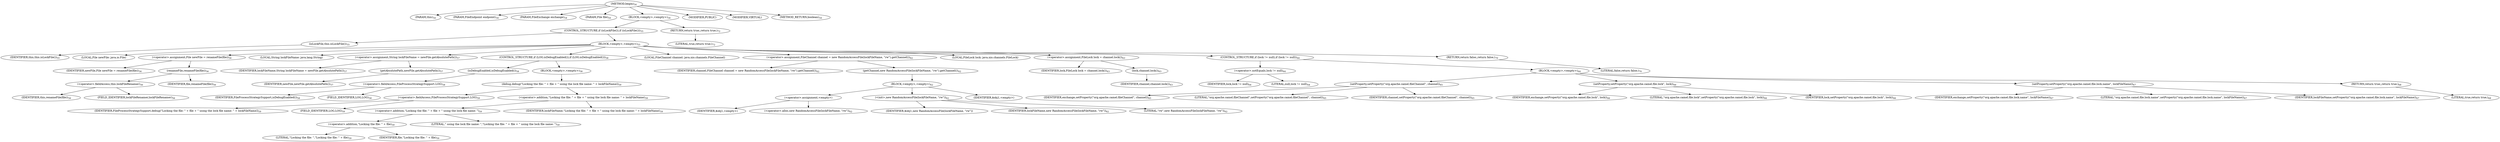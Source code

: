 digraph "begin" {  
"90" [label = <(METHOD,begin)<SUB>54</SUB>> ]
"11" [label = <(PARAM,this)<SUB>54</SUB>> ]
"91" [label = <(PARAM,FileEndpoint endpoint)<SUB>54</SUB>> ]
"92" [label = <(PARAM,FileExchange exchange)<SUB>54</SUB>> ]
"93" [label = <(PARAM,File file)<SUB>54</SUB>> ]
"94" [label = <(BLOCK,&lt;empty&gt;,&lt;empty&gt;)<SUB>54</SUB>> ]
"95" [label = <(CONTROL_STRUCTURE,if (isLockFile()),if (isLockFile()))<SUB>55</SUB>> ]
"96" [label = <(isLockFile,this.isLockFile())<SUB>55</SUB>> ]
"10" [label = <(IDENTIFIER,this,this.isLockFile())<SUB>55</SUB>> ]
"97" [label = <(BLOCK,&lt;empty&gt;,&lt;empty&gt;)<SUB>55</SUB>> ]
"98" [label = <(LOCAL,File newFile: java.io.File)> ]
"99" [label = <(&lt;operator&gt;.assignment,File newFile = renameFile(file))<SUB>56</SUB>> ]
"100" [label = <(IDENTIFIER,newFile,File newFile = renameFile(file))<SUB>56</SUB>> ]
"101" [label = <(renameFile,renameFile(file))<SUB>56</SUB>> ]
"102" [label = <(&lt;operator&gt;.fieldAccess,this.lockFileRenamer)<SUB>56</SUB>> ]
"103" [label = <(IDENTIFIER,this,renameFile(file))<SUB>56</SUB>> ]
"104" [label = <(FIELD_IDENTIFIER,lockFileRenamer,lockFileRenamer)<SUB>56</SUB>> ]
"105" [label = <(IDENTIFIER,file,renameFile(file))<SUB>56</SUB>> ]
"106" [label = <(LOCAL,String lockFileName: java.lang.String)> ]
"107" [label = <(&lt;operator&gt;.assignment,String lockFileName = newFile.getAbsolutePath())<SUB>57</SUB>> ]
"108" [label = <(IDENTIFIER,lockFileName,String lockFileName = newFile.getAbsolutePath())<SUB>57</SUB>> ]
"109" [label = <(getAbsolutePath,newFile.getAbsolutePath())<SUB>57</SUB>> ]
"110" [label = <(IDENTIFIER,newFile,newFile.getAbsolutePath())<SUB>57</SUB>> ]
"111" [label = <(CONTROL_STRUCTURE,if (LOG.isDebugEnabled()),if (LOG.isDebugEnabled()))<SUB>58</SUB>> ]
"112" [label = <(isDebugEnabled,isDebugEnabled())<SUB>58</SUB>> ]
"113" [label = <(&lt;operator&gt;.fieldAccess,FileProcessStrategySupport.LOG)<SUB>58</SUB>> ]
"114" [label = <(IDENTIFIER,FileProcessStrategySupport,isDebugEnabled())<SUB>58</SUB>> ]
"115" [label = <(FIELD_IDENTIFIER,LOG,LOG)<SUB>58</SUB>> ]
"116" [label = <(BLOCK,&lt;empty&gt;,&lt;empty&gt;)<SUB>58</SUB>> ]
"117" [label = <(debug,debug(&quot;Locking the file: &quot; + file + &quot; using the lock file name: &quot; + lockFileName))<SUB>59</SUB>> ]
"118" [label = <(&lt;operator&gt;.fieldAccess,FileProcessStrategySupport.LOG)<SUB>59</SUB>> ]
"119" [label = <(IDENTIFIER,FileProcessStrategySupport,debug(&quot;Locking the file: &quot; + file + &quot; using the lock file name: &quot; + lockFileName))<SUB>59</SUB>> ]
"120" [label = <(FIELD_IDENTIFIER,LOG,LOG)<SUB>59</SUB>> ]
"121" [label = <(&lt;operator&gt;.addition,&quot;Locking the file: &quot; + file + &quot; using the lock file name: &quot; + lockFileName)<SUB>59</SUB>> ]
"122" [label = <(&lt;operator&gt;.addition,&quot;Locking the file: &quot; + file + &quot; using the lock file name: &quot;)<SUB>59</SUB>> ]
"123" [label = <(&lt;operator&gt;.addition,&quot;Locking the file: &quot; + file)<SUB>59</SUB>> ]
"124" [label = <(LITERAL,&quot;Locking the file: &quot;,&quot;Locking the file: &quot; + file)<SUB>59</SUB>> ]
"125" [label = <(IDENTIFIER,file,&quot;Locking the file: &quot; + file)<SUB>59</SUB>> ]
"126" [label = <(LITERAL,&quot; using the lock file name: &quot;,&quot;Locking the file: &quot; + file + &quot; using the lock file name: &quot;)<SUB>59</SUB>> ]
"127" [label = <(IDENTIFIER,lockFileName,&quot;Locking the file: &quot; + file + &quot; using the lock file name: &quot; + lockFileName)<SUB>59</SUB>> ]
"128" [label = <(LOCAL,FileChannel channel: java.nio.channels.FileChannel)> ]
"129" [label = <(&lt;operator&gt;.assignment,FileChannel channel = new RandomAccessFile(lockFileName, &quot;rw&quot;).getChannel())<SUB>62</SUB>> ]
"130" [label = <(IDENTIFIER,channel,FileChannel channel = new RandomAccessFile(lockFileName, &quot;rw&quot;).getChannel())<SUB>62</SUB>> ]
"131" [label = <(getChannel,new RandomAccessFile(lockFileName, &quot;rw&quot;).getChannel())<SUB>62</SUB>> ]
"132" [label = <(BLOCK,&lt;empty&gt;,&lt;empty&gt;)<SUB>62</SUB>> ]
"133" [label = <(&lt;operator&gt;.assignment,&lt;empty&gt;)> ]
"134" [label = <(IDENTIFIER,$obj1,&lt;empty&gt;)> ]
"135" [label = <(&lt;operator&gt;.alloc,new RandomAccessFile(lockFileName, &quot;rw&quot;))<SUB>62</SUB>> ]
"136" [label = <(&lt;init&gt;,new RandomAccessFile(lockFileName, &quot;rw&quot;))<SUB>62</SUB>> ]
"137" [label = <(IDENTIFIER,$obj1,new RandomAccessFile(lockFileName, &quot;rw&quot;))> ]
"138" [label = <(IDENTIFIER,lockFileName,new RandomAccessFile(lockFileName, &quot;rw&quot;))<SUB>62</SUB>> ]
"139" [label = <(LITERAL,&quot;rw&quot;,new RandomAccessFile(lockFileName, &quot;rw&quot;))<SUB>62</SUB>> ]
"140" [label = <(IDENTIFIER,$obj1,&lt;empty&gt;)> ]
"141" [label = <(LOCAL,FileLock lock: java.nio.channels.FileLock)> ]
"142" [label = <(&lt;operator&gt;.assignment,FileLock lock = channel.lock())<SUB>63</SUB>> ]
"143" [label = <(IDENTIFIER,lock,FileLock lock = channel.lock())<SUB>63</SUB>> ]
"144" [label = <(lock,channel.lock())<SUB>63</SUB>> ]
"145" [label = <(IDENTIFIER,channel,channel.lock())<SUB>63</SUB>> ]
"146" [label = <(CONTROL_STRUCTURE,if (lock != null),if (lock != null))<SUB>64</SUB>> ]
"147" [label = <(&lt;operator&gt;.notEquals,lock != null)<SUB>64</SUB>> ]
"148" [label = <(IDENTIFIER,lock,lock != null)<SUB>64</SUB>> ]
"149" [label = <(LITERAL,null,lock != null)<SUB>64</SUB>> ]
"150" [label = <(BLOCK,&lt;empty&gt;,&lt;empty&gt;)<SUB>64</SUB>> ]
"151" [label = <(setProperty,setProperty(&quot;org.apache.camel.fileChannel&quot;, channel))<SUB>65</SUB>> ]
"152" [label = <(IDENTIFIER,exchange,setProperty(&quot;org.apache.camel.fileChannel&quot;, channel))<SUB>65</SUB>> ]
"153" [label = <(LITERAL,&quot;org.apache.camel.fileChannel&quot;,setProperty(&quot;org.apache.camel.fileChannel&quot;, channel))<SUB>65</SUB>> ]
"154" [label = <(IDENTIFIER,channel,setProperty(&quot;org.apache.camel.fileChannel&quot;, channel))<SUB>65</SUB>> ]
"155" [label = <(setProperty,setProperty(&quot;org.apache.camel.file.lock&quot;, lock))<SUB>66</SUB>> ]
"156" [label = <(IDENTIFIER,exchange,setProperty(&quot;org.apache.camel.file.lock&quot;, lock))<SUB>66</SUB>> ]
"157" [label = <(LITERAL,&quot;org.apache.camel.file.lock&quot;,setProperty(&quot;org.apache.camel.file.lock&quot;, lock))<SUB>66</SUB>> ]
"158" [label = <(IDENTIFIER,lock,setProperty(&quot;org.apache.camel.file.lock&quot;, lock))<SUB>66</SUB>> ]
"159" [label = <(setProperty,setProperty(&quot;org.apache.camel.file.lock.name&quot;, lockFileName))<SUB>67</SUB>> ]
"160" [label = <(IDENTIFIER,exchange,setProperty(&quot;org.apache.camel.file.lock.name&quot;, lockFileName))<SUB>67</SUB>> ]
"161" [label = <(LITERAL,&quot;org.apache.camel.file.lock.name&quot;,setProperty(&quot;org.apache.camel.file.lock.name&quot;, lockFileName))<SUB>67</SUB>> ]
"162" [label = <(IDENTIFIER,lockFileName,setProperty(&quot;org.apache.camel.file.lock.name&quot;, lockFileName))<SUB>67</SUB>> ]
"163" [label = <(RETURN,return true;,return true;)<SUB>68</SUB>> ]
"164" [label = <(LITERAL,true,return true;)<SUB>68</SUB>> ]
"165" [label = <(RETURN,return false;,return false;)<SUB>70</SUB>> ]
"166" [label = <(LITERAL,false,return false;)<SUB>70</SUB>> ]
"167" [label = <(RETURN,return true;,return true;)<SUB>72</SUB>> ]
"168" [label = <(LITERAL,true,return true;)<SUB>72</SUB>> ]
"169" [label = <(MODIFIER,PUBLIC)> ]
"170" [label = <(MODIFIER,VIRTUAL)> ]
"171" [label = <(METHOD_RETURN,boolean)<SUB>54</SUB>> ]
  "90" -> "11" 
  "90" -> "91" 
  "90" -> "92" 
  "90" -> "93" 
  "90" -> "94" 
  "90" -> "169" 
  "90" -> "170" 
  "90" -> "171" 
  "94" -> "95" 
  "94" -> "167" 
  "95" -> "96" 
  "95" -> "97" 
  "96" -> "10" 
  "97" -> "98" 
  "97" -> "99" 
  "97" -> "106" 
  "97" -> "107" 
  "97" -> "111" 
  "97" -> "128" 
  "97" -> "129" 
  "97" -> "141" 
  "97" -> "142" 
  "97" -> "146" 
  "97" -> "165" 
  "99" -> "100" 
  "99" -> "101" 
  "101" -> "102" 
  "101" -> "105" 
  "102" -> "103" 
  "102" -> "104" 
  "107" -> "108" 
  "107" -> "109" 
  "109" -> "110" 
  "111" -> "112" 
  "111" -> "116" 
  "112" -> "113" 
  "113" -> "114" 
  "113" -> "115" 
  "116" -> "117" 
  "117" -> "118" 
  "117" -> "121" 
  "118" -> "119" 
  "118" -> "120" 
  "121" -> "122" 
  "121" -> "127" 
  "122" -> "123" 
  "122" -> "126" 
  "123" -> "124" 
  "123" -> "125" 
  "129" -> "130" 
  "129" -> "131" 
  "131" -> "132" 
  "132" -> "133" 
  "132" -> "136" 
  "132" -> "140" 
  "133" -> "134" 
  "133" -> "135" 
  "136" -> "137" 
  "136" -> "138" 
  "136" -> "139" 
  "142" -> "143" 
  "142" -> "144" 
  "144" -> "145" 
  "146" -> "147" 
  "146" -> "150" 
  "147" -> "148" 
  "147" -> "149" 
  "150" -> "151" 
  "150" -> "155" 
  "150" -> "159" 
  "150" -> "163" 
  "151" -> "152" 
  "151" -> "153" 
  "151" -> "154" 
  "155" -> "156" 
  "155" -> "157" 
  "155" -> "158" 
  "159" -> "160" 
  "159" -> "161" 
  "159" -> "162" 
  "163" -> "164" 
  "165" -> "166" 
  "167" -> "168" 
}
